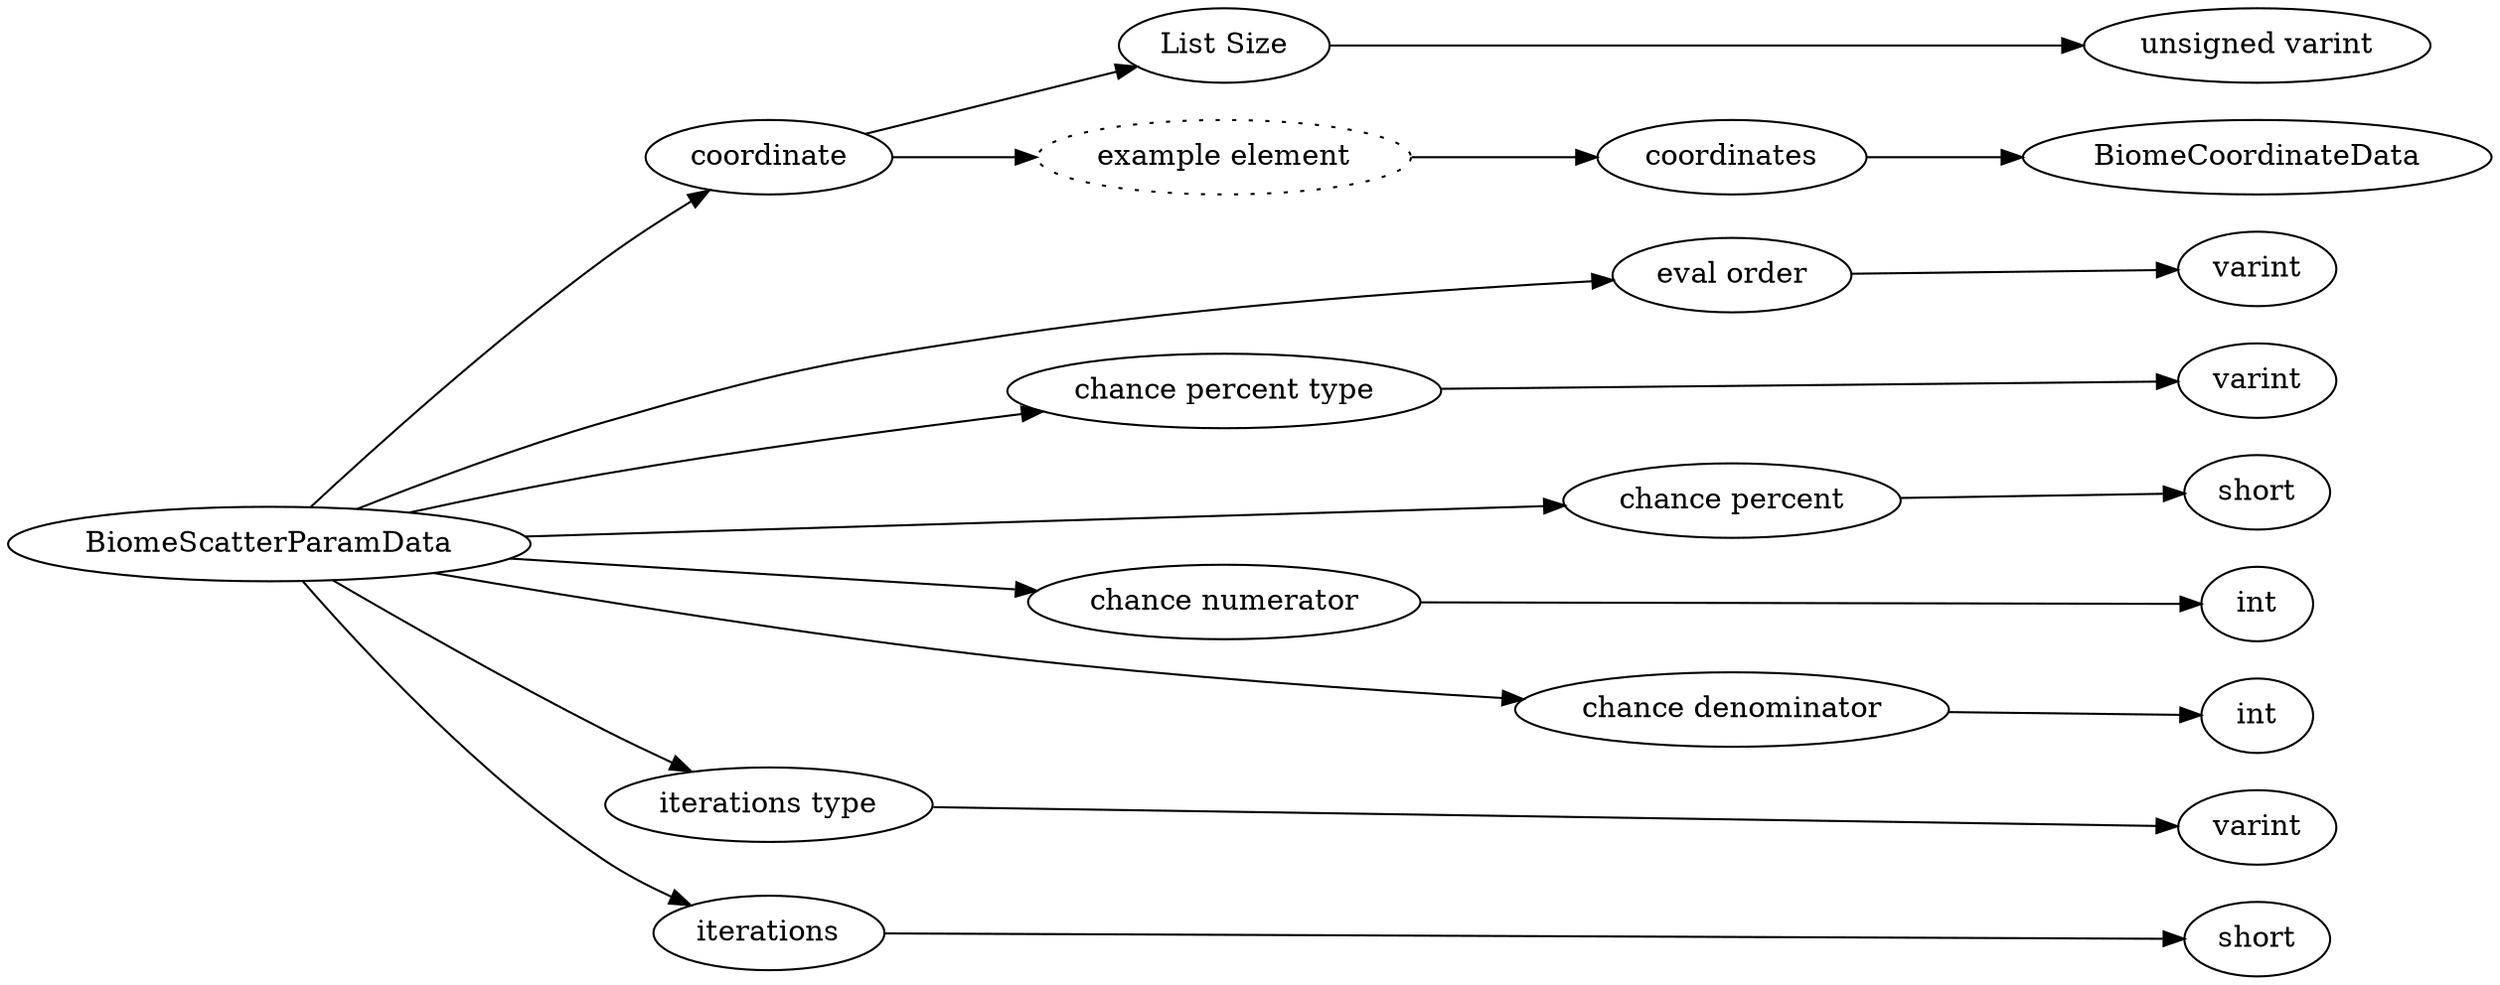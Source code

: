 digraph "BiomeScatterParamData" {
rankdir = LR
96
96 -> 97
97 -> 98
98 -> 99
97 -> 100
100 -> 101
101 -> 117
96 -> 118
118 -> 119
96 -> 120
120 -> 121
96 -> 122
122 -> 123
96 -> 124
124 -> 125
96 -> 126
126 -> 127
96 -> 128
128 -> 129
96 -> 130
130 -> 131

96 [label="BiomeScatterParamData",comment="name: \"BiomeScatterParamData\", typeName: \"\", id: 96, branchId: 0, recurseId: -1, attributes: 0, notes: \"\""];
97 [label="coordinate",comment="name: \"coordinate\", typeName: \"\", id: 97, branchId: 0, recurseId: -1, attributes: 8, notes: \"\""];
98 [label="List Size",comment="name: \"List Size\", typeName: \"\", id: 98, branchId: 0, recurseId: -1, attributes: 0, notes: \"\""];
99 [label="unsigned varint",comment="name: \"unsigned varint\", typeName: \"\", id: 99, branchId: 0, recurseId: -1, attributes: 512, notes: \"\""];
100 [label="example element",style=dotted,comment="name: \"example element\", typeName: \"\", id: 100, branchId: 0, recurseId: -1, attributes: 16, notes: \"\""];
101 [label="coordinates",comment="name: \"coordinates\", typeName: \"BiomeCoordinateData\", id: 101, branchId: 0, recurseId: -1, attributes: 256, notes: \"\""];
117 [label="BiomeCoordinateData",comment="name: \"BiomeCoordinateData\", typeName: \"\", id: 117, branchId: 0, recurseId: -1, attributes: 512, notes: \"\""];
118 [label="eval order",comment="name: \"eval order\", typeName: \"\", id: 118, branchId: 0, recurseId: -1, attributes: 0, notes: \"\""];
119 [label="varint",comment="name: \"varint\", typeName: \"\", id: 119, branchId: 0, recurseId: -1, attributes: 512, notes: \"\""];
120 [label="chance percent type",comment="name: \"chance percent type\", typeName: \"\", id: 120, branchId: 0, recurseId: -1, attributes: 0, notes: \"\""];
121 [label="varint",comment="name: \"varint\", typeName: \"\", id: 121, branchId: 0, recurseId: -1, attributes: 512, notes: \"\""];
122 [label="chance percent",comment="name: \"chance percent\", typeName: \"short\", id: 122, branchId: 0, recurseId: -1, attributes: 256, notes: \"\""];
123 [label="short",comment="name: \"short\", typeName: \"\", id: 123, branchId: 0, recurseId: -1, attributes: 512, notes: \"\""];
124 [label="chance numerator",comment="name: \"chance numerator\", typeName: \"\", id: 124, branchId: 0, recurseId: -1, attributes: 0, notes: \"\""];
125 [label="int",comment="name: \"int\", typeName: \"\", id: 125, branchId: 0, recurseId: -1, attributes: 512, notes: \"\""];
126 [label="chance denominator",comment="name: \"chance denominator\", typeName: \"\", id: 126, branchId: 0, recurseId: -1, attributes: 0, notes: \"\""];
127 [label="int",comment="name: \"int\", typeName: \"\", id: 127, branchId: 0, recurseId: -1, attributes: 512, notes: \"\""];
128 [label="iterations type",comment="name: \"iterations type\", typeName: \"\", id: 128, branchId: 0, recurseId: -1, attributes: 0, notes: \"\""];
129 [label="varint",comment="name: \"varint\", typeName: \"\", id: 129, branchId: 0, recurseId: -1, attributes: 512, notes: \"\""];
130 [label="iterations",comment="name: \"iterations\", typeName: \"short\", id: 130, branchId: 0, recurseId: -1, attributes: 256, notes: \"\""];
131 [label="short",comment="name: \"short\", typeName: \"\", id: 131, branchId: 0, recurseId: -1, attributes: 512, notes: \"\""];
{ rank = max;99;117;119;121;123;125;127;129;131}

}
